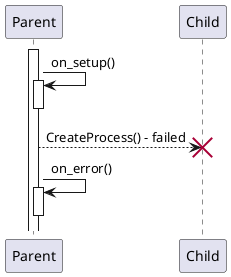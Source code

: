 @startuml
participant Parent
participant Child

activate Parent
Parent -> Parent : on_setup()
activate Parent
deactivate Parent

Parent --> Child : CreateProcess() - failed
destroy Child

Parent -> Parent : on_error()
activate Parent
deactivate Parent

@enduml